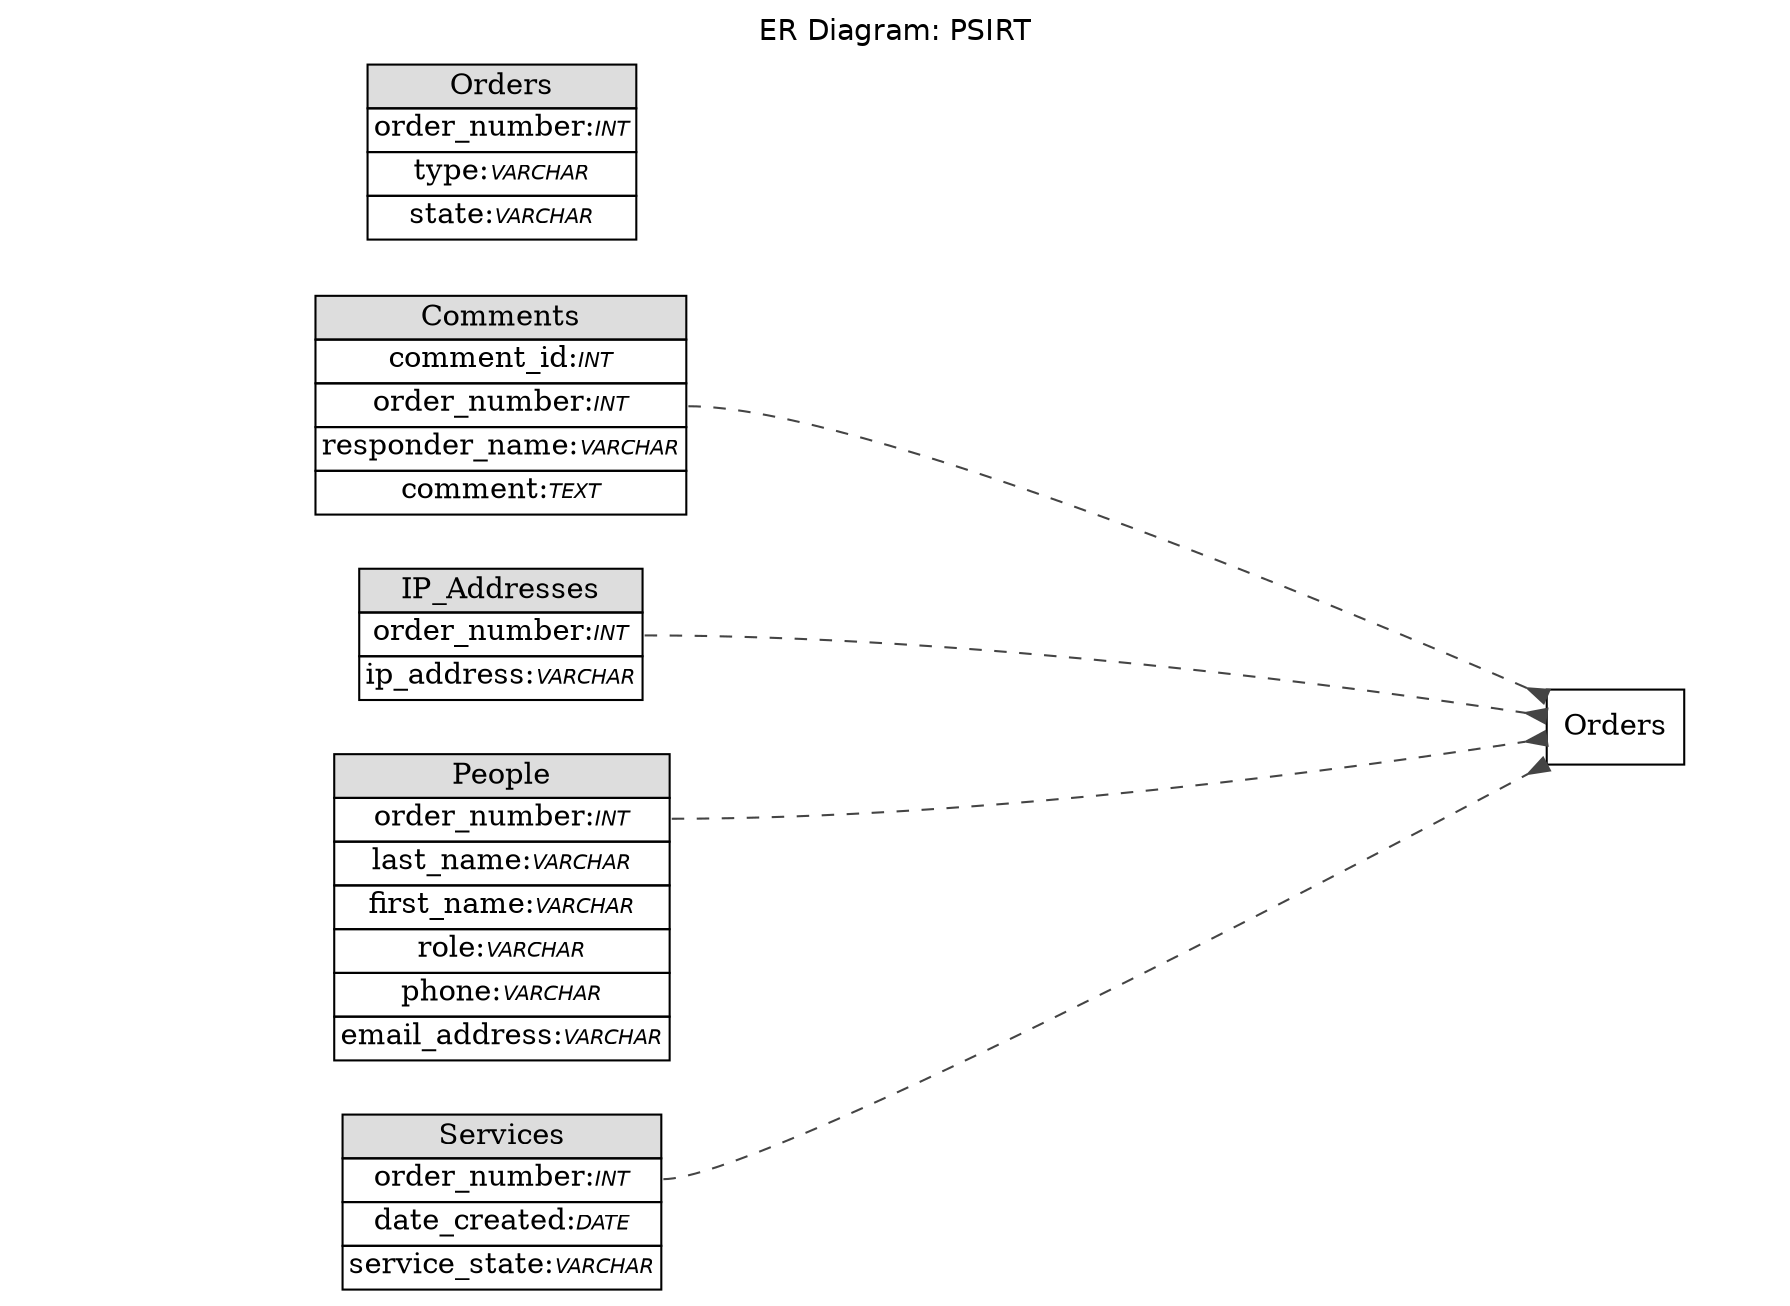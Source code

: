 // ************************************************************
// Generated by: Sequel Pro
// Version 4541
//
// http://www.sequelpro.com/
// https://github.com/sequelpro/sequelpro
//
// Host: 127.0.0.1 (MySQL 5.5.5-10.4.28-MariaDB)
// Database: PSIRT
// Generation Time: 2023-11-29 19:28:29 +0000
// ************************************************************

digraph "Database Structure" {
	label = "ER Diagram: PSIRT";
	labelloc = t;
	compound = true;
	node [ shape = record ];
	fontname = "Helvetica";
	ranksep = 1.25;
	ratio = 0.7;
	rankdir = LR;
	subgraph "table_Comments" {
		node [ shape = "plaintext" ];
		"comments" [ label=<
			<TABLE BORDER="0" CELLSPACING="0" CELLBORDER="1">
			<TR><TD COLSPAN="3" BGCOLOR="#DDDDDD">Comments</TD></TR>
			<TR><TD COLSPAN="3" PORT="comment_id">comment_id:<FONT FACE="Helvetica-Oblique" POINT-SIZE="10">INT</FONT></TD></TR>
			<TR><TD COLSPAN="3" PORT="order_number">order_number:<FONT FACE="Helvetica-Oblique" POINT-SIZE="10">INT</FONT></TD></TR>
			<TR><TD COLSPAN="3" PORT="responder_name">responder_name:<FONT FACE="Helvetica-Oblique" POINT-SIZE="10">VARCHAR</FONT></TD></TR>
			<TR><TD COLSPAN="3" PORT="comment">comment:<FONT FACE="Helvetica-Oblique" POINT-SIZE="10">TEXT</FONT></TD></TR>
			</TABLE>>
		];
	}
	subgraph "table_IP_Addresses" {
		node [ shape = "plaintext" ];
		"ip_addresses" [ label=<
			<TABLE BORDER="0" CELLSPACING="0" CELLBORDER="1">
			<TR><TD COLSPAN="3" BGCOLOR="#DDDDDD">IP_Addresses</TD></TR>
			<TR><TD COLSPAN="3" PORT="order_number">order_number:<FONT FACE="Helvetica-Oblique" POINT-SIZE="10">INT</FONT></TD></TR>
			<TR><TD COLSPAN="3" PORT="ip_address">ip_address:<FONT FACE="Helvetica-Oblique" POINT-SIZE="10">VARCHAR</FONT></TD></TR>
			</TABLE>>
		];
	}
	subgraph "table_Orders" {
		node [ shape = "plaintext" ];
		"orders" [ label=<
			<TABLE BORDER="0" CELLSPACING="0" CELLBORDER="1">
			<TR><TD COLSPAN="3" BGCOLOR="#DDDDDD">Orders</TD></TR>
			<TR><TD COLSPAN="3" PORT="order_number">order_number:<FONT FACE="Helvetica-Oblique" POINT-SIZE="10">INT</FONT></TD></TR>
			<TR><TD COLSPAN="3" PORT="type">type:<FONT FACE="Helvetica-Oblique" POINT-SIZE="10">VARCHAR</FONT></TD></TR>
			<TR><TD COLSPAN="3" PORT="state">state:<FONT FACE="Helvetica-Oblique" POINT-SIZE="10">VARCHAR</FONT></TD></TR>
			</TABLE>>
		];
	}
	subgraph "table_People" {
		node [ shape = "plaintext" ];
		"people" [ label=<
			<TABLE BORDER="0" CELLSPACING="0" CELLBORDER="1">
			<TR><TD COLSPAN="3" BGCOLOR="#DDDDDD">People</TD></TR>
			<TR><TD COLSPAN="3" PORT="order_number">order_number:<FONT FACE="Helvetica-Oblique" POINT-SIZE="10">INT</FONT></TD></TR>
			<TR><TD COLSPAN="3" PORT="last_name">last_name:<FONT FACE="Helvetica-Oblique" POINT-SIZE="10">VARCHAR</FONT></TD></TR>
			<TR><TD COLSPAN="3" PORT="first_name">first_name:<FONT FACE="Helvetica-Oblique" POINT-SIZE="10">VARCHAR</FONT></TD></TR>
			<TR><TD COLSPAN="3" PORT="role">role:<FONT FACE="Helvetica-Oblique" POINT-SIZE="10">VARCHAR</FONT></TD></TR>
			<TR><TD COLSPAN="3" PORT="phone">phone:<FONT FACE="Helvetica-Oblique" POINT-SIZE="10">VARCHAR</FONT></TD></TR>
			<TR><TD COLSPAN="3" PORT="email_address">email_address:<FONT FACE="Helvetica-Oblique" POINT-SIZE="10">VARCHAR</FONT></TD></TR>
			</TABLE>>
		];
	}
	subgraph "table_Services" {
		node [ shape = "plaintext" ];
		"services" [ label=<
			<TABLE BORDER="0" CELLSPACING="0" CELLBORDER="1">
			<TR><TD COLSPAN="3" BGCOLOR="#DDDDDD">Services</TD></TR>
			<TR><TD COLSPAN="3" PORT="order_number">order_number:<FONT FACE="Helvetica-Oblique" POINT-SIZE="10">INT</FONT></TD></TR>
			<TR><TD COLSPAN="3" PORT="date_created">date_created:<FONT FACE="Helvetica-Oblique" POINT-SIZE="10">DATE</FONT></TD></TR>
			<TR><TD COLSPAN="3" PORT="service_state">service_state:<FONT FACE="Helvetica-Oblique" POINT-SIZE="10">VARCHAR</FONT></TD></TR>
			</TABLE>>
		];
	}
edge [ arrowhead=inv, arrowtail=normal, style=dashed, color="#444444" ];
comments:order_number -> Orders:order_number ;
ip_addresses:order_number -> Orders:order_number ;
people:order_number -> Orders:order_number ;
services:order_number -> Orders:order_number ;
}
